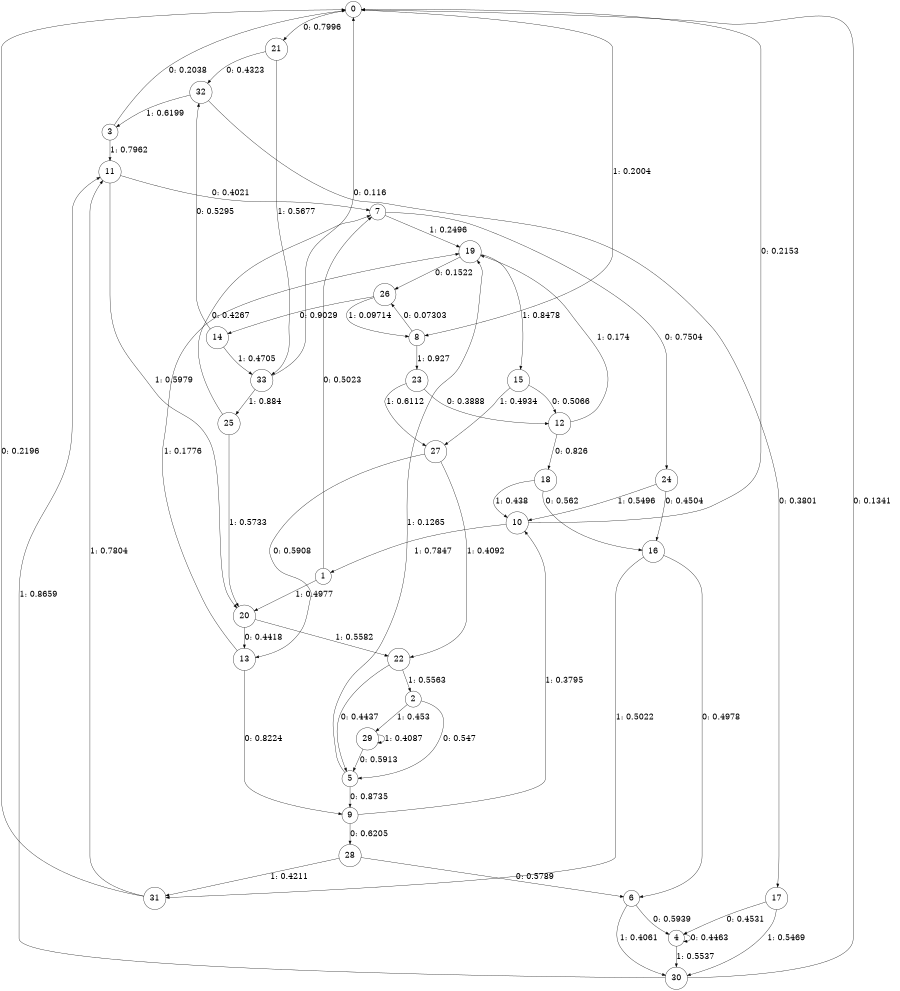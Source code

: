digraph "ch34faceL6" {
size = "6,8.5";
ratio = "fill";
node [shape = circle];
node [fontsize = 24];
edge [fontsize = 24];
0 -> 21 [label = "0: 0.7996   "];
0 -> 8 [label = "1: 0.2004   "];
1 -> 7 [label = "0: 0.5023   "];
1 -> 20 [label = "1: 0.4977   "];
2 -> 5 [label = "0: 0.547    "];
2 -> 29 [label = "1: 0.453    "];
3 -> 0 [label = "0: 0.2038   "];
3 -> 11 [label = "1: 0.7962   "];
4 -> 4 [label = "0: 0.4463   "];
4 -> 30 [label = "1: 0.5537   "];
5 -> 9 [label = "0: 0.8735   "];
5 -> 19 [label = "1: 0.1265   "];
6 -> 4 [label = "0: 0.5939   "];
6 -> 30 [label = "1: 0.4061   "];
7 -> 24 [label = "0: 0.7504   "];
7 -> 19 [label = "1: 0.2496   "];
8 -> 26 [label = "0: 0.07303  "];
8 -> 23 [label = "1: 0.927    "];
9 -> 28 [label = "0: 0.6205   "];
9 -> 10 [label = "1: 0.3795   "];
10 -> 0 [label = "0: 0.2153   "];
10 -> 1 [label = "1: 0.7847   "];
11 -> 7 [label = "0: 0.4021   "];
11 -> 20 [label = "1: 0.5979   "];
12 -> 18 [label = "0: 0.826    "];
12 -> 19 [label = "1: 0.174    "];
13 -> 9 [label = "0: 0.8224   "];
13 -> 19 [label = "1: 0.1776   "];
14 -> 32 [label = "0: 0.5295   "];
14 -> 33 [label = "1: 0.4705   "];
15 -> 12 [label = "0: 0.5066   "];
15 -> 27 [label = "1: 0.4934   "];
16 -> 6 [label = "0: 0.4978   "];
16 -> 31 [label = "1: 0.5022   "];
17 -> 4 [label = "0: 0.4531   "];
17 -> 30 [label = "1: 0.5469   "];
18 -> 16 [label = "0: 0.562    "];
18 -> 10 [label = "1: 0.438    "];
19 -> 26 [label = "0: 0.1522   "];
19 -> 15 [label = "1: 0.8478   "];
20 -> 13 [label = "0: 0.4418   "];
20 -> 22 [label = "1: 0.5582   "];
21 -> 32 [label = "0: 0.4323   "];
21 -> 33 [label = "1: 0.5677   "];
22 -> 5 [label = "0: 0.4437   "];
22 -> 2 [label = "1: 0.5563   "];
23 -> 12 [label = "0: 0.3888   "];
23 -> 27 [label = "1: 0.6112   "];
24 -> 16 [label = "0: 0.4504   "];
24 -> 10 [label = "1: 0.5496   "];
25 -> 7 [label = "0: 0.4267   "];
25 -> 20 [label = "1: 0.5733   "];
26 -> 14 [label = "0: 0.9029   "];
26 -> 8 [label = "1: 0.09714  "];
27 -> 13 [label = "0: 0.5908   "];
27 -> 22 [label = "1: 0.4092   "];
28 -> 6 [label = "0: 0.5789   "];
28 -> 31 [label = "1: 0.4211   "];
29 -> 5 [label = "0: 0.5913   "];
29 -> 29 [label = "1: 0.4087   "];
30 -> 0 [label = "0: 0.1341   "];
30 -> 11 [label = "1: 0.8659   "];
31 -> 0 [label = "0: 0.2196   "];
31 -> 11 [label = "1: 0.7804   "];
32 -> 17 [label = "0: 0.3801   "];
32 -> 3 [label = "1: 0.6199   "];
33 -> 0 [label = "0: 0.116    "];
33 -> 25 [label = "1: 0.884    "];
}